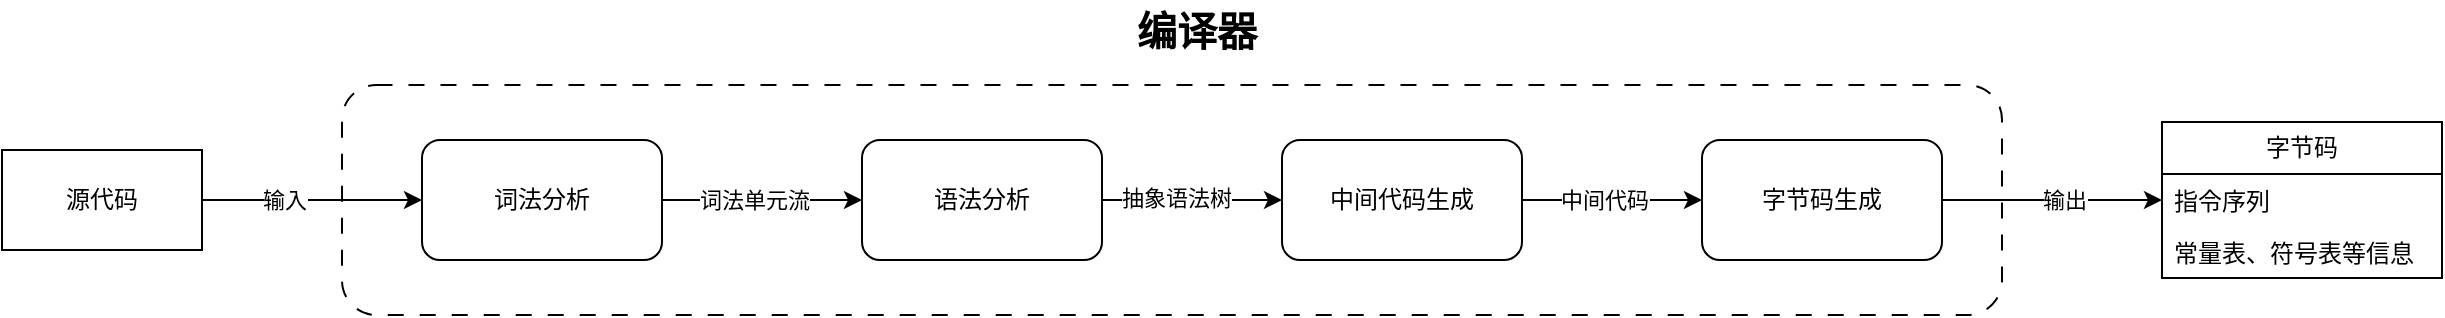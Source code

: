 <mxfile version="26.1.1">
  <diagram name="第 1 页" id="mVP6j7SCdk7ZE-yo4KtM">
    <mxGraphModel dx="1953" dy="1146" grid="1" gridSize="10" guides="1" tooltips="1" connect="1" arrows="1" fold="1" page="1" pageScale="1" pageWidth="850" pageHeight="950" math="0" shadow="0">
      <root>
        <mxCell id="0" />
        <mxCell id="1" parent="0" />
        <mxCell id="shK-o-8r0Xd0-KGu6ifd-6" value="" style="rounded=1;whiteSpace=wrap;html=1;dashed=1;dashPattern=8 8;" parent="1" vertex="1">
          <mxGeometry x="210" y="152.5" width="830" height="115" as="geometry" />
        </mxCell>
        <mxCell id="shK-o-8r0Xd0-KGu6ifd-19" style="edgeStyle=orthogonalEdgeStyle;rounded=0;orthogonalLoop=1;jettySize=auto;html=1;exitX=1;exitY=0.5;exitDx=0;exitDy=0;entryX=0;entryY=0.5;entryDx=0;entryDy=0;" parent="1" source="shK-o-8r0Xd0-KGu6ifd-3" target="shK-o-8r0Xd0-KGu6ifd-14" edge="1">
          <mxGeometry relative="1" as="geometry">
            <mxPoint x="300" y="110" as="sourcePoint" />
          </mxGeometry>
        </mxCell>
        <mxCell id="shK-o-8r0Xd0-KGu6ifd-38" value="输入" style="edgeLabel;html=1;align=center;verticalAlign=middle;resizable=0;points=[];" parent="shK-o-8r0Xd0-KGu6ifd-19" vertex="1" connectable="0">
          <mxGeometry x="-0.453" y="-1" relative="1" as="geometry">
            <mxPoint x="11" y="-1" as="offset" />
          </mxGeometry>
        </mxCell>
        <mxCell id="shK-o-8r0Xd0-KGu6ifd-3" value="源代码" style="rounded=0;whiteSpace=wrap;html=1;" parent="1" vertex="1">
          <mxGeometry x="40" y="185" width="100" height="50" as="geometry" />
        </mxCell>
        <mxCell id="shK-o-8r0Xd0-KGu6ifd-21" style="edgeStyle=orthogonalEdgeStyle;rounded=0;orthogonalLoop=1;jettySize=auto;html=1;exitX=1;exitY=0.5;exitDx=0;exitDy=0;entryX=0;entryY=0.5;entryDx=0;entryDy=0;" parent="1" source="shK-o-8r0Xd0-KGu6ifd-14" target="shK-o-8r0Xd0-KGu6ifd-15" edge="1">
          <mxGeometry relative="1" as="geometry" />
        </mxCell>
        <mxCell id="shK-o-8r0Xd0-KGu6ifd-22" value="词法单元流" style="edgeLabel;html=1;align=center;verticalAlign=middle;resizable=0;points=[];" parent="shK-o-8r0Xd0-KGu6ifd-21" vertex="1" connectable="0">
          <mxGeometry x="-0.083" relative="1" as="geometry">
            <mxPoint as="offset" />
          </mxGeometry>
        </mxCell>
        <mxCell id="shK-o-8r0Xd0-KGu6ifd-14" value="词法分析" style="rounded=1;whiteSpace=wrap;html=1;" parent="1" vertex="1">
          <mxGeometry x="250" y="180" width="120" height="60" as="geometry" />
        </mxCell>
        <mxCell id="shK-o-8r0Xd0-KGu6ifd-23" style="edgeStyle=orthogonalEdgeStyle;rounded=0;orthogonalLoop=1;jettySize=auto;html=1;exitX=1;exitY=0.5;exitDx=0;exitDy=0;entryX=0;entryY=0.5;entryDx=0;entryDy=0;" parent="1" source="shK-o-8r0Xd0-KGu6ifd-15" target="shK-o-8r0Xd0-KGu6ifd-16" edge="1">
          <mxGeometry relative="1" as="geometry" />
        </mxCell>
        <mxCell id="shK-o-8r0Xd0-KGu6ifd-24" value="抽象语法树" style="edgeLabel;html=1;align=center;verticalAlign=middle;resizable=0;points=[];" parent="shK-o-8r0Xd0-KGu6ifd-23" vertex="1" connectable="0">
          <mxGeometry x="-0.178" y="1" relative="1" as="geometry">
            <mxPoint as="offset" />
          </mxGeometry>
        </mxCell>
        <mxCell id="shK-o-8r0Xd0-KGu6ifd-15" value="语法分析" style="rounded=1;whiteSpace=wrap;html=1;" parent="1" vertex="1">
          <mxGeometry x="470" y="180" width="120" height="60" as="geometry" />
        </mxCell>
        <mxCell id="shK-o-8r0Xd0-KGu6ifd-25" style="edgeStyle=orthogonalEdgeStyle;rounded=0;orthogonalLoop=1;jettySize=auto;html=1;exitX=1;exitY=0.5;exitDx=0;exitDy=0;entryX=0;entryY=0.5;entryDx=0;entryDy=0;" parent="1" source="shK-o-8r0Xd0-KGu6ifd-16" target="shK-o-8r0Xd0-KGu6ifd-17" edge="1">
          <mxGeometry relative="1" as="geometry" />
        </mxCell>
        <mxCell id="shK-o-8r0Xd0-KGu6ifd-26" value="中间代码" style="edgeLabel;html=1;align=center;verticalAlign=middle;resizable=0;points=[];" parent="shK-o-8r0Xd0-KGu6ifd-25" vertex="1" connectable="0">
          <mxGeometry x="0.031" y="2" relative="1" as="geometry">
            <mxPoint x="-6" y="2" as="offset" />
          </mxGeometry>
        </mxCell>
        <mxCell id="shK-o-8r0Xd0-KGu6ifd-16" value="中间代码生成" style="rounded=1;whiteSpace=wrap;html=1;" parent="1" vertex="1">
          <mxGeometry x="680" y="180" width="120" height="60" as="geometry" />
        </mxCell>
        <mxCell id="shK-o-8r0Xd0-KGu6ifd-37" style="edgeStyle=orthogonalEdgeStyle;rounded=0;orthogonalLoop=1;jettySize=auto;html=1;exitX=1;exitY=0.5;exitDx=0;exitDy=0;" parent="1" target="shK-o-8r0Xd0-KGu6ifd-33" edge="1" source="shK-o-8r0Xd0-KGu6ifd-17">
          <mxGeometry relative="1" as="geometry">
            <mxPoint x="300" y="350" as="sourcePoint" />
            <Array as="points" />
          </mxGeometry>
        </mxCell>
        <mxCell id="shK-o-8r0Xd0-KGu6ifd-39" value="输出" style="edgeLabel;html=1;align=center;verticalAlign=middle;resizable=0;points=[];" parent="shK-o-8r0Xd0-KGu6ifd-37" vertex="1" connectable="0">
          <mxGeometry x="-0.174" y="1" relative="1" as="geometry">
            <mxPoint x="15" y="1" as="offset" />
          </mxGeometry>
        </mxCell>
        <mxCell id="shK-o-8r0Xd0-KGu6ifd-17" value="字节码生成" style="rounded=1;whiteSpace=wrap;html=1;" parent="1" vertex="1">
          <mxGeometry x="890" y="180" width="120" height="60" as="geometry" />
        </mxCell>
        <mxCell id="shK-o-8r0Xd0-KGu6ifd-18" value="编译器" style="text;html=1;align=center;verticalAlign=middle;whiteSpace=wrap;rounded=0;fontStyle=1;fontSize=20;" parent="1" vertex="1">
          <mxGeometry x="595" y="110" width="85" height="30" as="geometry" />
        </mxCell>
        <mxCell id="shK-o-8r0Xd0-KGu6ifd-33" value="字节码" style="swimlane;fontStyle=0;childLayout=stackLayout;horizontal=1;startSize=26;fillColor=none;horizontalStack=0;resizeParent=1;resizeParentMax=0;resizeLast=0;collapsible=1;marginBottom=0;whiteSpace=wrap;html=1;" parent="1" vertex="1">
          <mxGeometry x="1120" y="171" width="140" height="78" as="geometry">
            <mxRectangle x="100" y="540" width="80" height="30" as="alternateBounds" />
          </mxGeometry>
        </mxCell>
        <mxCell id="shK-o-8r0Xd0-KGu6ifd-34" value="指令序列" style="text;strokeColor=none;fillColor=none;align=left;verticalAlign=top;spacingLeft=4;spacingRight=4;overflow=hidden;rotatable=0;points=[[0,0.5],[1,0.5]];portConstraint=eastwest;whiteSpace=wrap;html=1;" parent="shK-o-8r0Xd0-KGu6ifd-33" vertex="1">
          <mxGeometry y="26" width="140" height="26" as="geometry" />
        </mxCell>
        <mxCell id="shK-o-8r0Xd0-KGu6ifd-35" value="常量表、符号表等信息" style="text;strokeColor=none;fillColor=none;align=left;verticalAlign=top;spacingLeft=4;spacingRight=4;overflow=hidden;rotatable=0;points=[[0,0.5],[1,0.5]];portConstraint=eastwest;whiteSpace=wrap;html=1;" parent="shK-o-8r0Xd0-KGu6ifd-33" vertex="1">
          <mxGeometry y="52" width="140" height="26" as="geometry" />
        </mxCell>
      </root>
    </mxGraphModel>
  </diagram>
</mxfile>
